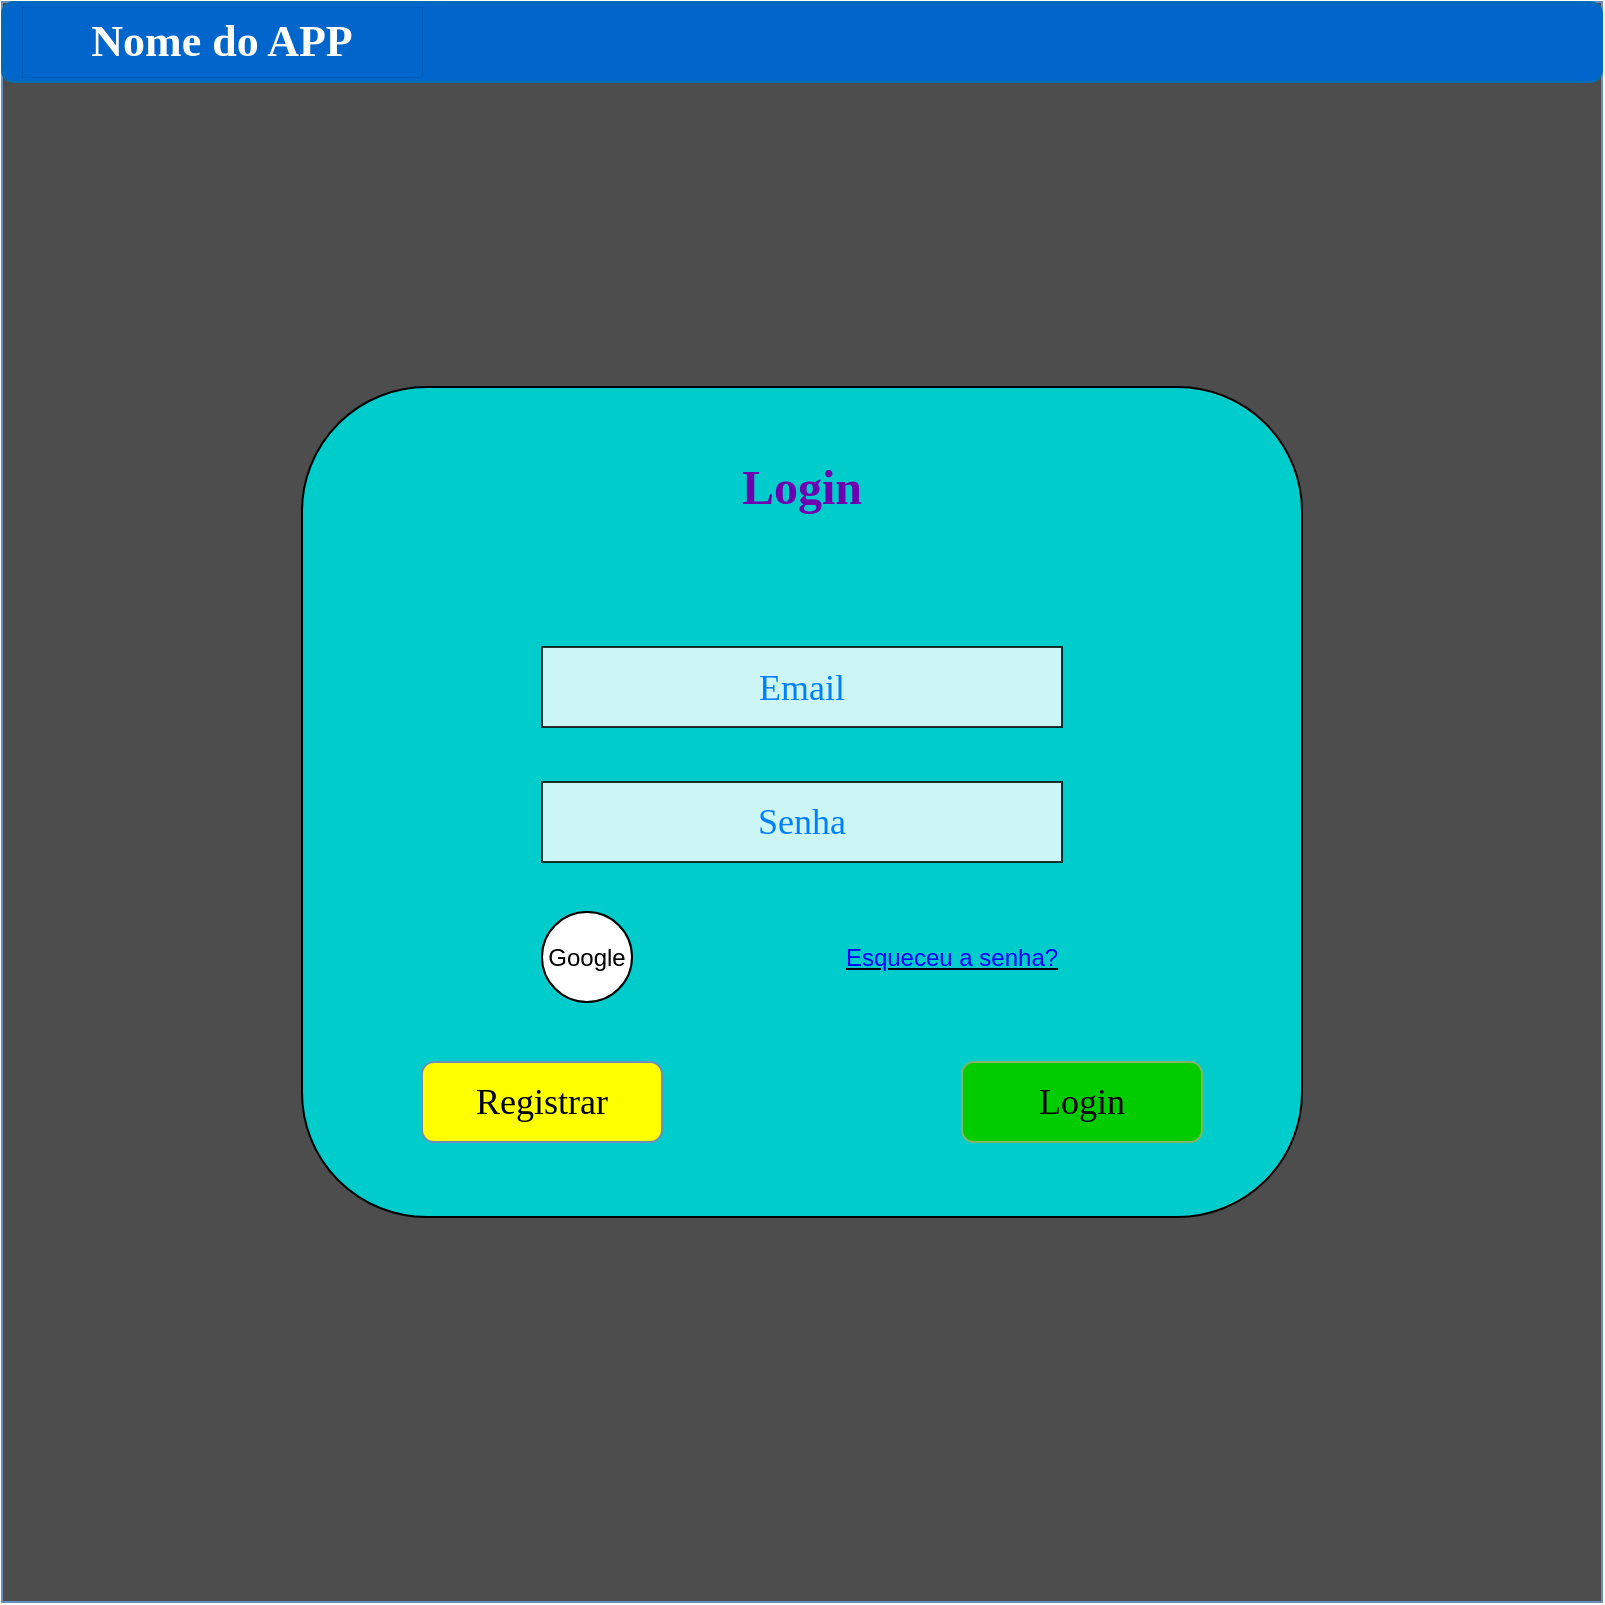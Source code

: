 <mxfile version="20.1.4" type="github" pages="3">
  <diagram name="login_page" id="dBoqydelupZ1GTP7Hw7v">
    <mxGraphModel dx="868" dy="479" grid="1" gridSize="10" guides="1" tooltips="1" connect="1" arrows="1" fold="1" page="1" pageScale="1" pageWidth="827" pageHeight="1169" math="0" shadow="0">
      <root>
        <mxCell id="wT64SqqTBo3-2tzYM_E7-0" />
        <mxCell id="wT64SqqTBo3-2tzYM_E7-1" parent="wT64SqqTBo3-2tzYM_E7-0" />
        <mxCell id="wT64SqqTBo3-2tzYM_E7-2" value="" style="whiteSpace=wrap;html=1;aspect=fixed;fillColor=#4D4D4D;strokeColor=#6c8ebf;rounded=0;glass=0;gradientColor=none;gradientDirection=west;" parent="wT64SqqTBo3-2tzYM_E7-1" vertex="1">
          <mxGeometry x="110" y="100" width="800" height="800" as="geometry" />
        </mxCell>
        <mxCell id="wT64SqqTBo3-2tzYM_E7-3" value="" style="rounded=1;whiteSpace=wrap;html=1;glass=0;fillColor=#0066CC;strokeColor=#006EAF;fontColor=#ffffff;gradientColor=none;gradientDirection=south;" parent="wT64SqqTBo3-2tzYM_E7-1" vertex="1">
          <mxGeometry x="110" y="100" width="800" height="40" as="geometry" />
        </mxCell>
        <mxCell id="8TK4HWeNGpGNzOU6ZIZe-2" value="" style="rounded=1;whiteSpace=wrap;html=1;glass=0;fillColor=#00CCCC;" parent="wT64SqqTBo3-2tzYM_E7-1" vertex="1">
          <mxGeometry x="260" y="292.5" width="500" height="415" as="geometry" />
        </mxCell>
        <mxCell id="8TK4HWeNGpGNzOU6ZIZe-3" value="&lt;h1&gt;&lt;font color=&quot;#6F00B0&quot;&gt;&lt;b&gt;Login&lt;/b&gt;&lt;/font&gt;&lt;/h1&gt;" style="rounded=0;whiteSpace=wrap;html=1;glass=0;strokeColor=none;labelBackgroundColor=none;labelBorderColor=none;fontFamily=Comic Sans MS;fillColor=none;" parent="wT64SqqTBo3-2tzYM_E7-1" vertex="1">
          <mxGeometry x="450" y="312.5" width="120" height="60" as="geometry" />
        </mxCell>
        <mxCell id="8TK4HWeNGpGNzOU6ZIZe-4" value="&lt;font style=&quot;font-size: 18px;&quot;&gt;Email&lt;/font&gt;" style="rounded=0;whiteSpace=wrap;html=1;glass=0;fontColor=#007FFF;opacity=80;fontSize=18;fontFamily=Comic Sans MS;" parent="wT64SqqTBo3-2tzYM_E7-1" vertex="1">
          <mxGeometry x="380" y="422.5" width="260" height="40" as="geometry" />
        </mxCell>
        <mxCell id="8TK4HWeNGpGNzOU6ZIZe-5" value="Senha" style="rounded=0;whiteSpace=wrap;html=1;glass=0;fontColor=#007FFF;opacity=80;fontSize=18;fontFamily=Comic Sans MS;" parent="wT64SqqTBo3-2tzYM_E7-1" vertex="1">
          <mxGeometry x="380" y="490" width="260" height="40" as="geometry" />
        </mxCell>
        <UserObject label="Login" link="data:page/id,TYjqxYU-HqWc_KNops2q" id="k2zRmFmEMqDHIUqpRmNH-1">
          <mxCell style="rounded=1;whiteSpace=wrap;html=1;fontFamily=Comic Sans MS;fontSize=18;fillColor=#00CC00;strokeColor=#82b366;" parent="wT64SqqTBo3-2tzYM_E7-1" vertex="1">
            <mxGeometry x="590" y="630" width="120" height="40" as="geometry" />
          </mxCell>
        </UserObject>
        <UserObject label="Registrar" link="data:page/id,ikWqVtoDlRdvJ5RdTeKK" id="k2zRmFmEMqDHIUqpRmNH-2">
          <mxCell style="rounded=1;whiteSpace=wrap;html=1;fontFamily=Comic Sans MS;fontSize=18;fillColor=#FFFF00;strokeColor=#6c8ebf;" parent="wT64SqqTBo3-2tzYM_E7-1" vertex="1">
            <mxGeometry x="320" y="630" width="120" height="40" as="geometry" />
          </mxCell>
        </UserObject>
        <mxCell id="k2zRmFmEMqDHIUqpRmNH-3" value="Nome do APP" style="rounded=0;html=1;labelBackgroundColor=none;labelBorderColor=none;fontFamily=Comic Sans MS;fontSize=22;fillColor=none;fontColor=#FFFFFF;shadow=0;sketch=0;glass=0;whiteSpace=wrap;strokeWidth=0;fontStyle=1" parent="wT64SqqTBo3-2tzYM_E7-1" vertex="1">
          <mxGeometry x="120" y="102.5" width="200" height="35" as="geometry" />
        </mxCell>
        <mxCell id="kMt1EbojO0K4_BJ4xoeh-1" value="&lt;div&gt;Google&lt;/div&gt;" style="ellipse;whiteSpace=wrap;html=1;aspect=fixed;" vertex="1" parent="wT64SqqTBo3-2tzYM_E7-1">
          <mxGeometry x="380" y="555" width="45" height="45" as="geometry" />
        </mxCell>
        <mxCell id="kMt1EbojO0K4_BJ4xoeh-2" value="&lt;font color=&quot;#0000FF&quot;&gt;Esqueceu a senha?&lt;/font&gt;" style="text;html=1;strokeColor=none;fillColor=none;align=center;verticalAlign=middle;whiteSpace=wrap;rounded=0;fontStyle=4" vertex="1" parent="wT64SqqTBo3-2tzYM_E7-1">
          <mxGeometry x="530" y="562.5" width="110" height="30" as="geometry" />
        </mxCell>
      </root>
    </mxGraphModel>
  </diagram>
  <diagram id="ikWqVtoDlRdvJ5RdTeKK" name="registration_page">
    <mxGraphModel dx="868" dy="479" grid="1" gridSize="10" guides="1" tooltips="1" connect="1" arrows="1" fold="1" page="1" pageScale="1" pageWidth="827" pageHeight="1169" math="0" shadow="0">
      <root>
        <mxCell id="0" />
        <mxCell id="1" parent="0" />
        <mxCell id="QKcIOt_TeCpzG07I5nRv-1" value="" style="whiteSpace=wrap;html=1;aspect=fixed;fillColor=#4D4D4D;strokeColor=#6c8ebf;rounded=0;glass=0;gradientColor=none;gradientDirection=west;" parent="1" vertex="1">
          <mxGeometry x="110" y="100" width="800" height="800" as="geometry" />
        </mxCell>
        <mxCell id="wiQ2h-GVqNFcrgs0BDWk-2" value="" style="rounded=1;whiteSpace=wrap;html=1;glass=0;fillColor=#00CCCC;" vertex="1" parent="1">
          <mxGeometry x="180" y="250" width="670" height="550" as="geometry" />
        </mxCell>
        <mxCell id="0N0Jt1fjdWpoZHftj0SU-1" value="" style="rounded=1;whiteSpace=wrap;html=1;glass=0;fillColor=#0066CC;strokeColor=#006EAF;fontColor=#ffffff;gradientColor=none;gradientDirection=south;fontSize=22;" parent="1" vertex="1">
          <mxGeometry x="110" y="100" width="800" height="40" as="geometry" />
        </mxCell>
        <mxCell id="0N0Jt1fjdWpoZHftj0SU-2" value="Nome do APP" style="rounded=0;html=1;labelBackgroundColor=none;labelBorderColor=none;fontFamily=Comic Sans MS;fontSize=22;fillColor=none;fontColor=#FFFFFF;shadow=0;sketch=0;glass=0;whiteSpace=wrap;strokeWidth=0;fontStyle=1" parent="1" vertex="1">
          <mxGeometry x="120" y="102.5" width="200" height="35" as="geometry" />
        </mxCell>
        <mxCell id="QKcIOt_TeCpzG07I5nRv-13" value="" style="rounded=1;whiteSpace=wrap;html=1;glass=0;fillColor=#0066CC;strokeColor=#006EAF;fontColor=#ffffff;gradientColor=none;gradientDirection=south;labelBorderColor=none;fontSize=22;" parent="1" vertex="1">
          <mxGeometry x="110" y="102.5" width="800" height="40" as="geometry" />
        </mxCell>
        <mxCell id="QKcIOt_TeCpzG07I5nRv-14" value="Nome do APP" style="rounded=0;html=1;labelBackgroundColor=none;labelBorderColor=none;fontFamily=Comic Sans MS;fontSize=22;fillColor=none;fontColor=#FFFFFF;shadow=0;sketch=0;glass=0;whiteSpace=wrap;strokeWidth=0;fontStyle=1" parent="1" vertex="1">
          <mxGeometry x="120" y="105" width="200" height="35" as="geometry" />
        </mxCell>
        <mxCell id="QKcIOt_TeCpzG07I5nRv-4" value="Registrar" style="text;html=1;strokeColor=none;fillColor=none;align=center;verticalAlign=middle;whiteSpace=wrap;rounded=0;fontSize=22;fontColor=#000000;fontStyle=1" parent="1" vertex="1">
          <mxGeometry x="445" y="280" width="110" height="30" as="geometry" />
        </mxCell>
        <mxCell id="QKcIOt_TeCpzG07I5nRv-5" value="Nome" style="rounded=1;whiteSpace=wrap;html=1;fontSize=22;fontColor=#000000;strokeColor=#000000;fillColor=default;gradientColor=none;labelBorderColor=none;strokeWidth=3;" parent="1" vertex="1">
          <mxGeometry x="217" y="407.5" width="300" height="40" as="geometry" />
        </mxCell>
        <mxCell id="QKcIOt_TeCpzG07I5nRv-6" value="Data de nascimento" style="rounded=1;whiteSpace=wrap;html=1;fontSize=22;fontColor=#000000;strokeColor=#000000;fillColor=default;gradientColor=none;labelBorderColor=none;strokeWidth=3;" parent="1" vertex="1">
          <mxGeometry x="534" y="407.5" width="300" height="40" as="geometry" />
        </mxCell>
        <mxCell id="QKcIOt_TeCpzG07I5nRv-7" value="Senha" style="rounded=1;whiteSpace=wrap;html=1;fontSize=22;fontColor=#000000;strokeColor=#000000;fillColor=default;gradientColor=none;labelBorderColor=none;strokeWidth=3;" parent="1" vertex="1">
          <mxGeometry x="534" y="477.5" width="300" height="40" as="geometry" />
        </mxCell>
        <mxCell id="QKcIOt_TeCpzG07I5nRv-8" value="Confirme a senha" style="rounded=1;whiteSpace=wrap;html=1;fontSize=22;fontColor=#000000;strokeColor=#000000;fillColor=default;gradientColor=none;labelBorderColor=none;strokeWidth=3;" parent="1" vertex="1">
          <mxGeometry x="534" y="552.5" width="300" height="40" as="geometry" />
        </mxCell>
        <mxCell id="QKcIOt_TeCpzG07I5nRv-9" value="Email" style="rounded=1;whiteSpace=wrap;html=1;fontSize=22;fontColor=#000000;strokeColor=#000000;fillColor=default;gradientColor=none;labelBorderColor=none;strokeWidth=3;" parent="1" vertex="1">
          <mxGeometry x="217" y="477.5" width="300" height="40" as="geometry" />
        </mxCell>
        <UserObject label="Login" link="data:page/id,dBoqydelupZ1GTP7Hw7v" id="p9Ly3ia-3GFFRIGijSP_-1">
          <mxCell style="rounded=1;whiteSpace=wrap;html=1;fontFamily=Comic Sans MS;fontSize=18;fillColor=#d5e8d4;strokeColor=#82b366;" vertex="1" parent="1">
            <mxGeometry x="280" y="710" width="140" height="40" as="geometry" />
          </mxCell>
        </UserObject>
        <UserObject label="Registrar" link="data:page/id,dBoqydelupZ1GTP7Hw7v" id="p9Ly3ia-3GFFRIGijSP_-2">
          <mxCell style="rounded=1;whiteSpace=wrap;html=1;fontFamily=Comic Sans MS;fontSize=18;fillColor=#dae8fc;strokeColor=#6c8ebf;" vertex="1" parent="1">
            <mxGeometry x="624" y="710" width="120" height="40" as="geometry" />
          </mxCell>
        </UserObject>
        <mxCell id="wiQ2h-GVqNFcrgs0BDWk-3" value="Confirme o email" style="rounded=1;whiteSpace=wrap;html=1;fontSize=22;fontColor=#000000;strokeColor=#000000;fillColor=default;gradientColor=none;labelBorderColor=none;strokeWidth=3;" vertex="1" parent="1">
          <mxGeometry x="217" y="552.5" width="300" height="40" as="geometry" />
        </mxCell>
      </root>
    </mxGraphModel>
  </diagram>
  <diagram id="TYjqxYU-HqWc_KNops2q" name="main_page">
    <mxGraphModel dx="868" dy="1648" grid="1" gridSize="10" guides="1" tooltips="1" connect="1" arrows="1" fold="1" page="1" pageScale="1" pageWidth="827" pageHeight="1169" math="0" shadow="0">
      <root>
        <mxCell id="0" />
        <mxCell id="1" parent="0" />
        <mxCell id="KPdZhNctUBZEHQwvW03C-1" value="" style="whiteSpace=wrap;html=1;aspect=fixed;fillColor=#003366;strokeColor=#6c8ebf;rounded=0;glass=0;gradientColor=#33FFFF;gradientDirection=west;fontSize=19;" parent="1" vertex="1">
          <mxGeometry x="10" y="-170.0" width="800" height="800" as="geometry" />
        </mxCell>
        <mxCell id="KPdZhNctUBZEHQwvW03C-2" value="" style="rounded=1;whiteSpace=wrap;html=1;glass=0;fillColor=#6F00B0;strokeColor=#006EAF;fontColor=#ffffff;gradientColor=#FF00FF;gradientDirection=south;fontSize=19;arcSize=10;" parent="1" vertex="1">
          <mxGeometry x="10" y="-170.0" width="800" height="90" as="geometry" />
        </mxCell>
      </root>
    </mxGraphModel>
  </diagram>
</mxfile>
